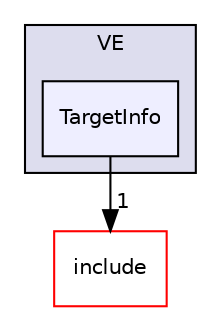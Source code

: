 digraph "lib/Target/VE/TargetInfo" {
  bgcolor=transparent;
  compound=true
  node [ fontsize="10", fontname="Helvetica"];
  edge [ labelfontsize="10", labelfontname="Helvetica"];
  subgraph clusterdir_7432f2c91ad47ee97a6a0df0eba64dbe {
    graph [ bgcolor="#ddddee", pencolor="black", label="VE" fontname="Helvetica", fontsize="10", URL="dir_7432f2c91ad47ee97a6a0df0eba64dbe.html"]
  dir_aa1629e8931d2f45f63f11893009796e [shape=box, label="TargetInfo", style="filled", fillcolor="#eeeeff", pencolor="black", URL="dir_aa1629e8931d2f45f63f11893009796e.html"];
  }
  dir_d44c64559bbebec7f509842c48db8b23 [shape=box label="include" color="red" URL="dir_d44c64559bbebec7f509842c48db8b23.html"];
  dir_aa1629e8931d2f45f63f11893009796e->dir_d44c64559bbebec7f509842c48db8b23 [headlabel="1", labeldistance=1.5 headhref="dir_000199_000001.html"];
}
